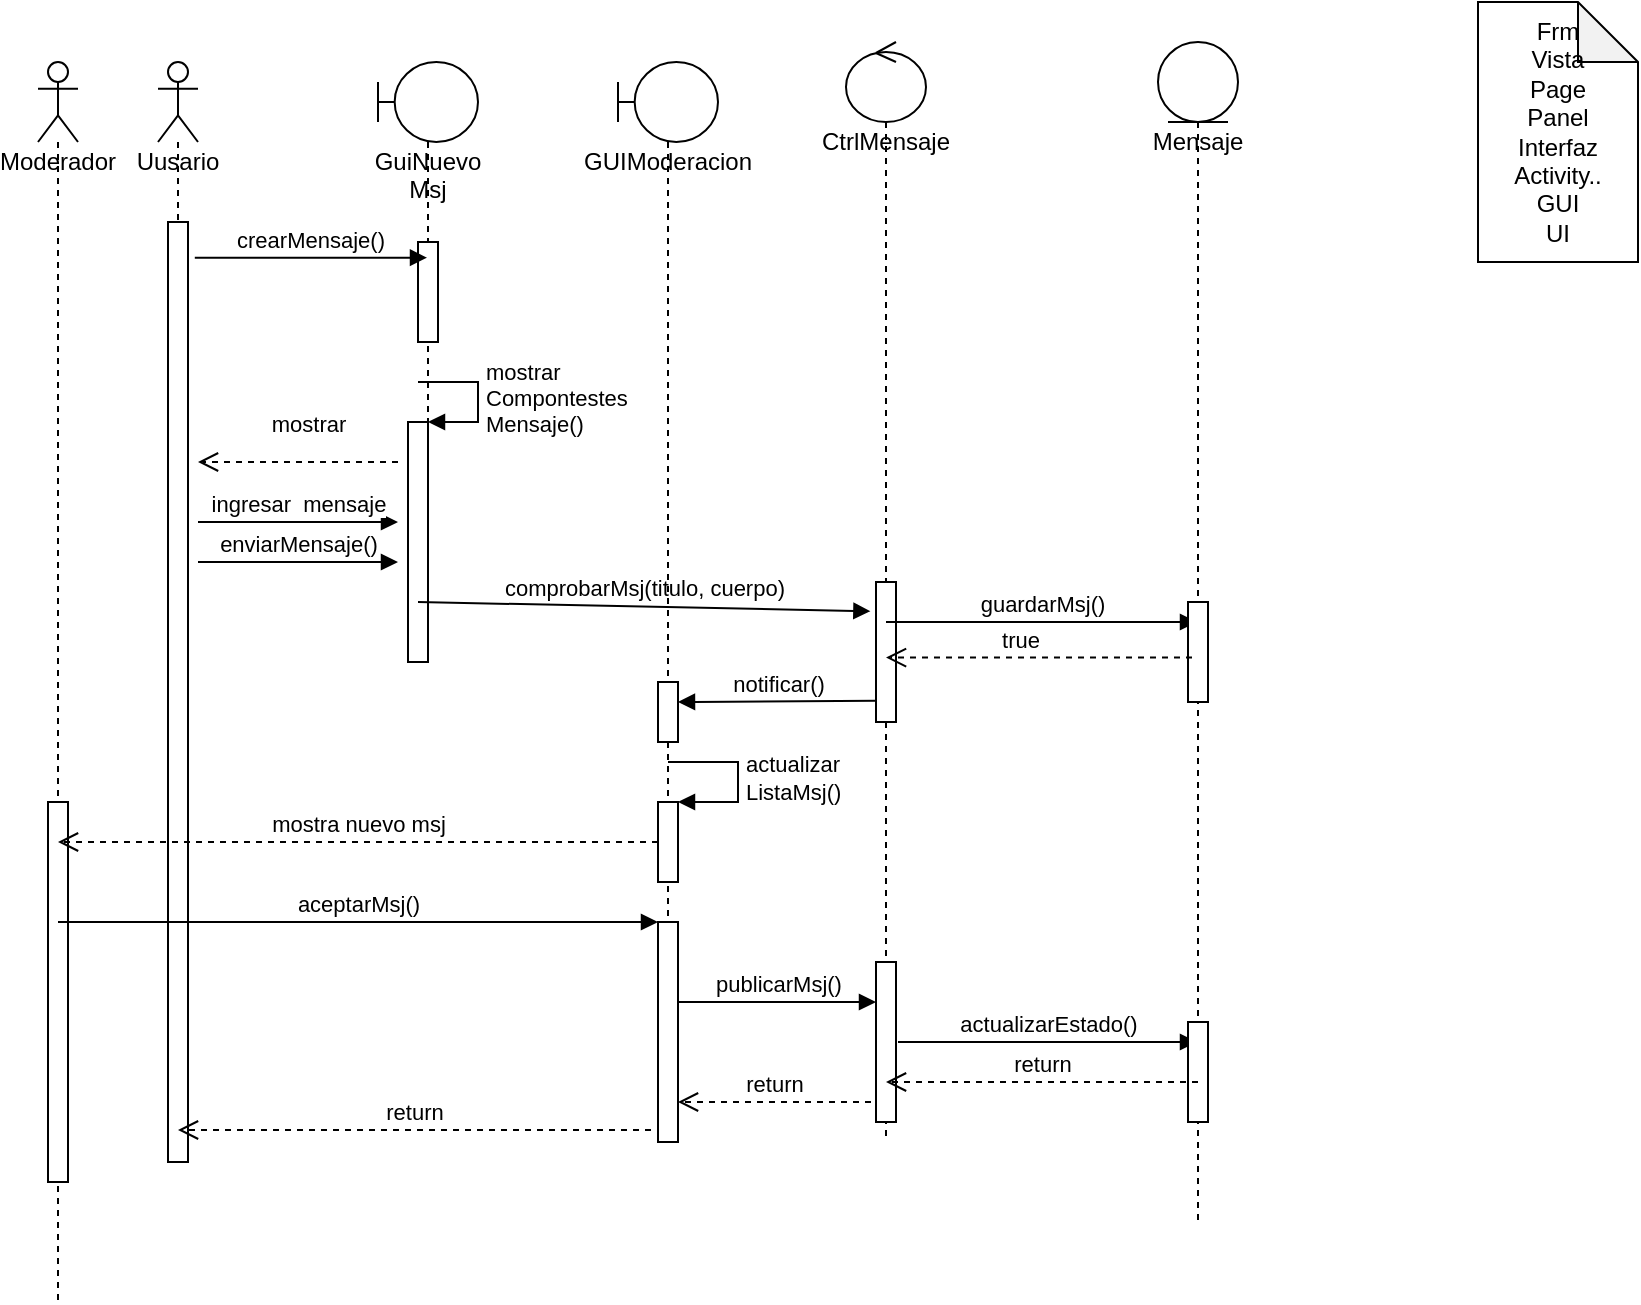<mxfile version="20.0.2" type="device" pages="2"><diagram id="UhCQdjlacjUCa_SEQ3fQ" name="Page-1"><mxGraphModel dx="1865" dy="571" grid="1" gridSize="10" guides="1" tooltips="1" connect="1" arrows="1" fold="1" page="1" pageScale="1" pageWidth="827" pageHeight="1169" math="0" shadow="0"><root><mxCell id="0"/><mxCell id="1" parent="0"/><mxCell id="nsCKPoaXjLt185KW4R9F-3" value="Frm&lt;br&gt;Vista&lt;br&gt;Page&lt;br&gt;Panel&lt;br&gt;Interfaz&lt;br&gt;Activity..&lt;br&gt;GUI&lt;br&gt;UI" style="shape=note;whiteSpace=wrap;html=1;backgroundOutline=1;darkOpacity=0.05;" vertex="1" parent="1"><mxGeometry x="730" y="20" width="80" height="130" as="geometry"/></mxCell><mxCell id="nsCKPoaXjLt185KW4R9F-4" value="Uusario" style="shape=umlLifeline;participant=umlActor;perimeter=lifelinePerimeter;whiteSpace=wrap;html=1;container=1;collapsible=0;recursiveResize=0;verticalAlign=top;spacingTop=36;outlineConnect=0;" vertex="1" parent="1"><mxGeometry x="70" y="50" width="20" height="550" as="geometry"/></mxCell><mxCell id="nsCKPoaXjLt185KW4R9F-7" value="" style="html=1;points=[];perimeter=orthogonalPerimeter;" vertex="1" parent="nsCKPoaXjLt185KW4R9F-4"><mxGeometry x="5" y="80" width="10" height="470" as="geometry"/></mxCell><mxCell id="nsCKPoaXjLt185KW4R9F-5" value="GuiNuevo&lt;br&gt;Msj" style="shape=umlLifeline;participant=umlBoundary;perimeter=lifelinePerimeter;whiteSpace=wrap;html=1;container=1;collapsible=0;recursiveResize=0;verticalAlign=top;spacingTop=36;outlineConnect=0;" vertex="1" parent="1"><mxGeometry x="180" y="50" width="50" height="300" as="geometry"/></mxCell><mxCell id="nsCKPoaXjLt185KW4R9F-10" value="" style="html=1;points=[];perimeter=orthogonalPerimeter;" vertex="1" parent="nsCKPoaXjLt185KW4R9F-5"><mxGeometry x="15" y="180" width="10" height="120" as="geometry"/></mxCell><mxCell id="nsCKPoaXjLt185KW4R9F-11" value="mostrar&lt;br&gt;Compontestes&lt;br&gt;Mensaje()" style="edgeStyle=orthogonalEdgeStyle;html=1;align=left;spacingLeft=2;endArrow=block;rounded=0;entryX=1;entryY=0;" edge="1" target="nsCKPoaXjLt185KW4R9F-10" parent="nsCKPoaXjLt185KW4R9F-5"><mxGeometry relative="1" as="geometry"><mxPoint x="20" y="160" as="sourcePoint"/><Array as="points"><mxPoint x="50" y="160"/></Array></mxGeometry></mxCell><mxCell id="nsCKPoaXjLt185KW4R9F-14" value="" style="html=1;points=[];perimeter=orthogonalPerimeter;" vertex="1" parent="nsCKPoaXjLt185KW4R9F-5"><mxGeometry x="20" y="90" width="10" height="50" as="geometry"/></mxCell><mxCell id="nsCKPoaXjLt185KW4R9F-22" value="comprobarMsj(titulo, cuerpo)" style="html=1;verticalAlign=bottom;endArrow=block;rounded=0;entryX=-0.28;entryY=0.209;entryDx=0;entryDy=0;entryPerimeter=0;" edge="1" parent="nsCKPoaXjLt185KW4R9F-5" target="nsCKPoaXjLt185KW4R9F-23"><mxGeometry width="80" relative="1" as="geometry"><mxPoint x="20" y="270" as="sourcePoint"/><mxPoint x="180" y="270" as="targetPoint"/></mxGeometry></mxCell><mxCell id="nsCKPoaXjLt185KW4R9F-6" value="crearMensaje()" style="html=1;verticalAlign=bottom;endArrow=block;rounded=0;exitX=1.34;exitY=0.038;exitDx=0;exitDy=0;exitPerimeter=0;" edge="1" parent="1" source="nsCKPoaXjLt185KW4R9F-7" target="nsCKPoaXjLt185KW4R9F-5"><mxGeometry width="80" relative="1" as="geometry"><mxPoint x="75" y="140" as="sourcePoint"/><mxPoint x="155" y="140" as="targetPoint"/></mxGeometry></mxCell><mxCell id="nsCKPoaXjLt185KW4R9F-13" value="mostrar" style="html=1;verticalAlign=bottom;endArrow=open;dashed=1;endSize=8;rounded=0;" edge="1" parent="1"><mxGeometry x="-0.095" y="-10" relative="1" as="geometry"><mxPoint x="190" y="250" as="sourcePoint"/><mxPoint x="90" y="250" as="targetPoint"/><mxPoint as="offset"/></mxGeometry></mxCell><mxCell id="nsCKPoaXjLt185KW4R9F-15" value="ingresar&amp;nbsp; mensaje" style="html=1;verticalAlign=bottom;endArrow=block;rounded=0;" edge="1" parent="1"><mxGeometry width="80" relative="1" as="geometry"><mxPoint x="90" y="280" as="sourcePoint"/><mxPoint x="190" y="280" as="targetPoint"/></mxGeometry></mxCell><mxCell id="nsCKPoaXjLt185KW4R9F-16" value="enviarMensaje()" style="html=1;verticalAlign=bottom;endArrow=block;rounded=0;" edge="1" parent="1"><mxGeometry width="80" relative="1" as="geometry"><mxPoint x="90" y="300" as="sourcePoint"/><mxPoint x="190" y="300" as="targetPoint"/></mxGeometry></mxCell><mxCell id="nsCKPoaXjLt185KW4R9F-19" value="CtrlMensaje" style="shape=umlLifeline;participant=umlControl;perimeter=lifelinePerimeter;whiteSpace=wrap;html=1;container=1;collapsible=0;recursiveResize=0;verticalAlign=top;spacingTop=36;outlineConnect=0;" vertex="1" parent="1"><mxGeometry x="414" y="40" width="40" height="550" as="geometry"/></mxCell><mxCell id="nsCKPoaXjLt185KW4R9F-23" value="" style="html=1;points=[];perimeter=orthogonalPerimeter;" vertex="1" parent="nsCKPoaXjLt185KW4R9F-19"><mxGeometry x="15" y="270" width="10" height="70" as="geometry"/></mxCell><mxCell id="nsCKPoaXjLt185KW4R9F-24" value="guardarMsj()" style="html=1;verticalAlign=bottom;endArrow=block;rounded=0;" edge="1" parent="nsCKPoaXjLt185KW4R9F-19" target="nsCKPoaXjLt185KW4R9F-21"><mxGeometry width="80" relative="1" as="geometry"><mxPoint x="20" y="290" as="sourcePoint"/><mxPoint x="100" y="290" as="targetPoint"/></mxGeometry></mxCell><mxCell id="nsCKPoaXjLt185KW4R9F-43" value="" style="html=1;points=[];perimeter=orthogonalPerimeter;" vertex="1" parent="nsCKPoaXjLt185KW4R9F-19"><mxGeometry x="15" y="460" width="10" height="80" as="geometry"/></mxCell><mxCell id="nsCKPoaXjLt185KW4R9F-45" value="actualizarEstado()" style="html=1;verticalAlign=bottom;endArrow=block;rounded=0;" edge="1" parent="nsCKPoaXjLt185KW4R9F-19" target="nsCKPoaXjLt185KW4R9F-21"><mxGeometry width="80" relative="1" as="geometry"><mxPoint x="26" y="500" as="sourcePoint"/><mxPoint x="106" y="500" as="targetPoint"/></mxGeometry></mxCell><mxCell id="nsCKPoaXjLt185KW4R9F-21" value="Mensaje" style="shape=umlLifeline;participant=umlEntity;perimeter=lifelinePerimeter;whiteSpace=wrap;html=1;container=1;collapsible=0;recursiveResize=0;verticalAlign=top;spacingTop=36;outlineConnect=0;" vertex="1" parent="1"><mxGeometry x="570" y="40" width="40" height="590" as="geometry"/></mxCell><mxCell id="nsCKPoaXjLt185KW4R9F-35" value="" style="html=1;points=[];perimeter=orthogonalPerimeter;" vertex="1" parent="nsCKPoaXjLt185KW4R9F-21"><mxGeometry x="15" y="280" width="10" height="50" as="geometry"/></mxCell><mxCell id="nsCKPoaXjLt185KW4R9F-49" value="" style="html=1;points=[];perimeter=orthogonalPerimeter;" vertex="1" parent="nsCKPoaXjLt185KW4R9F-21"><mxGeometry x="15" y="490" width="10" height="50" as="geometry"/></mxCell><mxCell id="nsCKPoaXjLt185KW4R9F-26" value="true" style="html=1;verticalAlign=bottom;endArrow=open;dashed=1;endSize=8;rounded=0;exitX=0.2;exitY=0.556;exitDx=0;exitDy=0;exitPerimeter=0;" edge="1" parent="1" source="nsCKPoaXjLt185KW4R9F-35" target="nsCKPoaXjLt185KW4R9F-19"><mxGeometry x="0.121" relative="1" as="geometry"><mxPoint x="530" y="350" as="sourcePoint"/><mxPoint x="450" y="350" as="targetPoint"/><mxPoint as="offset"/></mxGeometry></mxCell><mxCell id="nsCKPoaXjLt185KW4R9F-27" value="Moderador" style="shape=umlLifeline;participant=umlActor;perimeter=lifelinePerimeter;whiteSpace=wrap;html=1;container=1;collapsible=0;recursiveResize=0;verticalAlign=top;spacingTop=36;outlineConnect=0;" vertex="1" parent="1"><mxGeometry x="10" y="50" width="20" height="620" as="geometry"/></mxCell><mxCell id="nsCKPoaXjLt185KW4R9F-28" value="" style="html=1;points=[];perimeter=orthogonalPerimeter;" vertex="1" parent="nsCKPoaXjLt185KW4R9F-27"><mxGeometry x="5" y="370" width="10" height="190" as="geometry"/></mxCell><mxCell id="nsCKPoaXjLt185KW4R9F-29" value="notificar()" style="html=1;verticalAlign=bottom;endArrow=block;rounded=0;exitX=0.04;exitY=0.849;exitDx=0;exitDy=0;exitPerimeter=0;" edge="1" parent="1" source="nsCKPoaXjLt185KW4R9F-23"><mxGeometry width="80" relative="1" as="geometry"><mxPoint x="280" y="410" as="sourcePoint"/><mxPoint x="330" y="370" as="targetPoint"/></mxGeometry></mxCell><mxCell id="nsCKPoaXjLt185KW4R9F-30" value="GUIModeracion" style="shape=umlLifeline;participant=umlBoundary;perimeter=lifelinePerimeter;whiteSpace=wrap;html=1;container=1;collapsible=0;recursiveResize=0;verticalAlign=top;spacingTop=36;outlineConnect=0;" vertex="1" parent="1"><mxGeometry x="300" y="50" width="50" height="540" as="geometry"/></mxCell><mxCell id="nsCKPoaXjLt185KW4R9F-37" value="" style="html=1;points=[];perimeter=orthogonalPerimeter;" vertex="1" parent="nsCKPoaXjLt185KW4R9F-30"><mxGeometry x="20" y="310" width="10" height="30" as="geometry"/></mxCell><mxCell id="nsCKPoaXjLt185KW4R9F-39" value="" style="html=1;points=[];perimeter=orthogonalPerimeter;" vertex="1" parent="nsCKPoaXjLt185KW4R9F-30"><mxGeometry x="20" y="370" width="10" height="40" as="geometry"/></mxCell><mxCell id="nsCKPoaXjLt185KW4R9F-40" value="actualizar&lt;br&gt;ListaMsj()" style="edgeStyle=orthogonalEdgeStyle;html=1;align=left;spacingLeft=2;endArrow=block;rounded=0;entryX=1;entryY=0;" edge="1" target="nsCKPoaXjLt185KW4R9F-39" parent="nsCKPoaXjLt185KW4R9F-30" source="nsCKPoaXjLt185KW4R9F-30"><mxGeometry relative="1" as="geometry"><mxPoint x="30" y="350" as="sourcePoint"/><Array as="points"><mxPoint x="60" y="350"/><mxPoint x="60" y="370"/></Array></mxGeometry></mxCell><mxCell id="nsCKPoaXjLt185KW4R9F-42" value="" style="html=1;points=[];perimeter=orthogonalPerimeter;" vertex="1" parent="nsCKPoaXjLt185KW4R9F-30"><mxGeometry x="20" y="430" width="10" height="110" as="geometry"/></mxCell><mxCell id="nsCKPoaXjLt185KW4R9F-44" value="publicarMsj()" style="html=1;verticalAlign=bottom;endArrow=block;rounded=0;" edge="1" parent="nsCKPoaXjLt185KW4R9F-30" target="nsCKPoaXjLt185KW4R9F-43"><mxGeometry width="80" relative="1" as="geometry"><mxPoint x="30" y="470" as="sourcePoint"/><mxPoint x="110" y="470" as="targetPoint"/></mxGeometry></mxCell><mxCell id="nsCKPoaXjLt185KW4R9F-38" value="mostra nuevo msj" style="html=1;verticalAlign=bottom;endArrow=open;dashed=1;endSize=8;rounded=0;" edge="1" parent="1" source="nsCKPoaXjLt185KW4R9F-39" target="nsCKPoaXjLt185KW4R9F-27"><mxGeometry relative="1" as="geometry"><mxPoint x="320" y="380" as="sourcePoint"/><mxPoint x="240" y="380" as="targetPoint"/></mxGeometry></mxCell><mxCell id="nsCKPoaXjLt185KW4R9F-41" value="aceptarMsj()" style="html=1;verticalAlign=bottom;endArrow=block;rounded=0;" edge="1" parent="1" source="nsCKPoaXjLt185KW4R9F-27" target="nsCKPoaXjLt185KW4R9F-42"><mxGeometry width="80" relative="1" as="geometry"><mxPoint x="30" y="470" as="sourcePoint"/><mxPoint x="110" y="470" as="targetPoint"/></mxGeometry></mxCell><mxCell id="nsCKPoaXjLt185KW4R9F-46" value="return" style="html=1;verticalAlign=bottom;endArrow=open;dashed=1;endSize=8;rounded=0;" edge="1" parent="1" target="nsCKPoaXjLt185KW4R9F-19"><mxGeometry relative="1" as="geometry"><mxPoint x="590" y="560" as="sourcePoint"/><mxPoint x="510" y="560" as="targetPoint"/></mxGeometry></mxCell><mxCell id="nsCKPoaXjLt185KW4R9F-47" value="return" style="html=1;verticalAlign=bottom;endArrow=open;dashed=1;endSize=8;rounded=0;" edge="1" parent="1"><mxGeometry relative="1" as="geometry"><mxPoint x="426.5" y="570" as="sourcePoint"/><mxPoint x="330" y="570" as="targetPoint"/></mxGeometry></mxCell><mxCell id="nsCKPoaXjLt185KW4R9F-48" value="return" style="html=1;verticalAlign=bottom;endArrow=open;dashed=1;endSize=8;rounded=0;" edge="1" parent="1" target="nsCKPoaXjLt185KW4R9F-4"><mxGeometry relative="1" as="geometry"><mxPoint x="316.5" y="584" as="sourcePoint"/><mxPoint x="220" y="584" as="targetPoint"/></mxGeometry></mxCell></root></mxGraphModel></diagram><diagram id="k5P19tw8B5urMJarAUiH" name="Page-2"><mxGraphModel dx="1038" dy="571" grid="1" gridSize="10" guides="1" tooltips="1" connect="1" arrows="1" fold="1" page="1" pageScale="1" pageWidth="827" pageHeight="1169" math="0" shadow="0"><root><mxCell id="0"/><mxCell id="1" parent="0"/></root></mxGraphModel></diagram></mxfile>